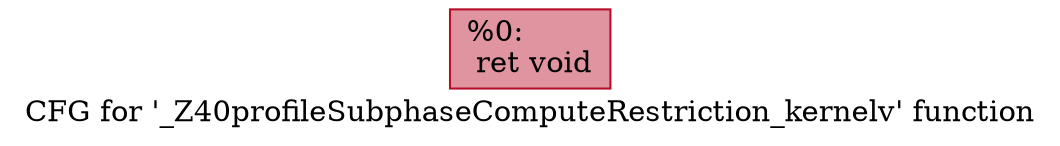 digraph "CFG for '_Z40profileSubphaseComputeRestriction_kernelv' function" {
	label="CFG for '_Z40profileSubphaseComputeRestriction_kernelv' function";

	Node0x52f71e0 [shape=record,color="#b70d28ff", style=filled, fillcolor="#b70d2870",label="{%0:\l  ret void\l}"];
}
